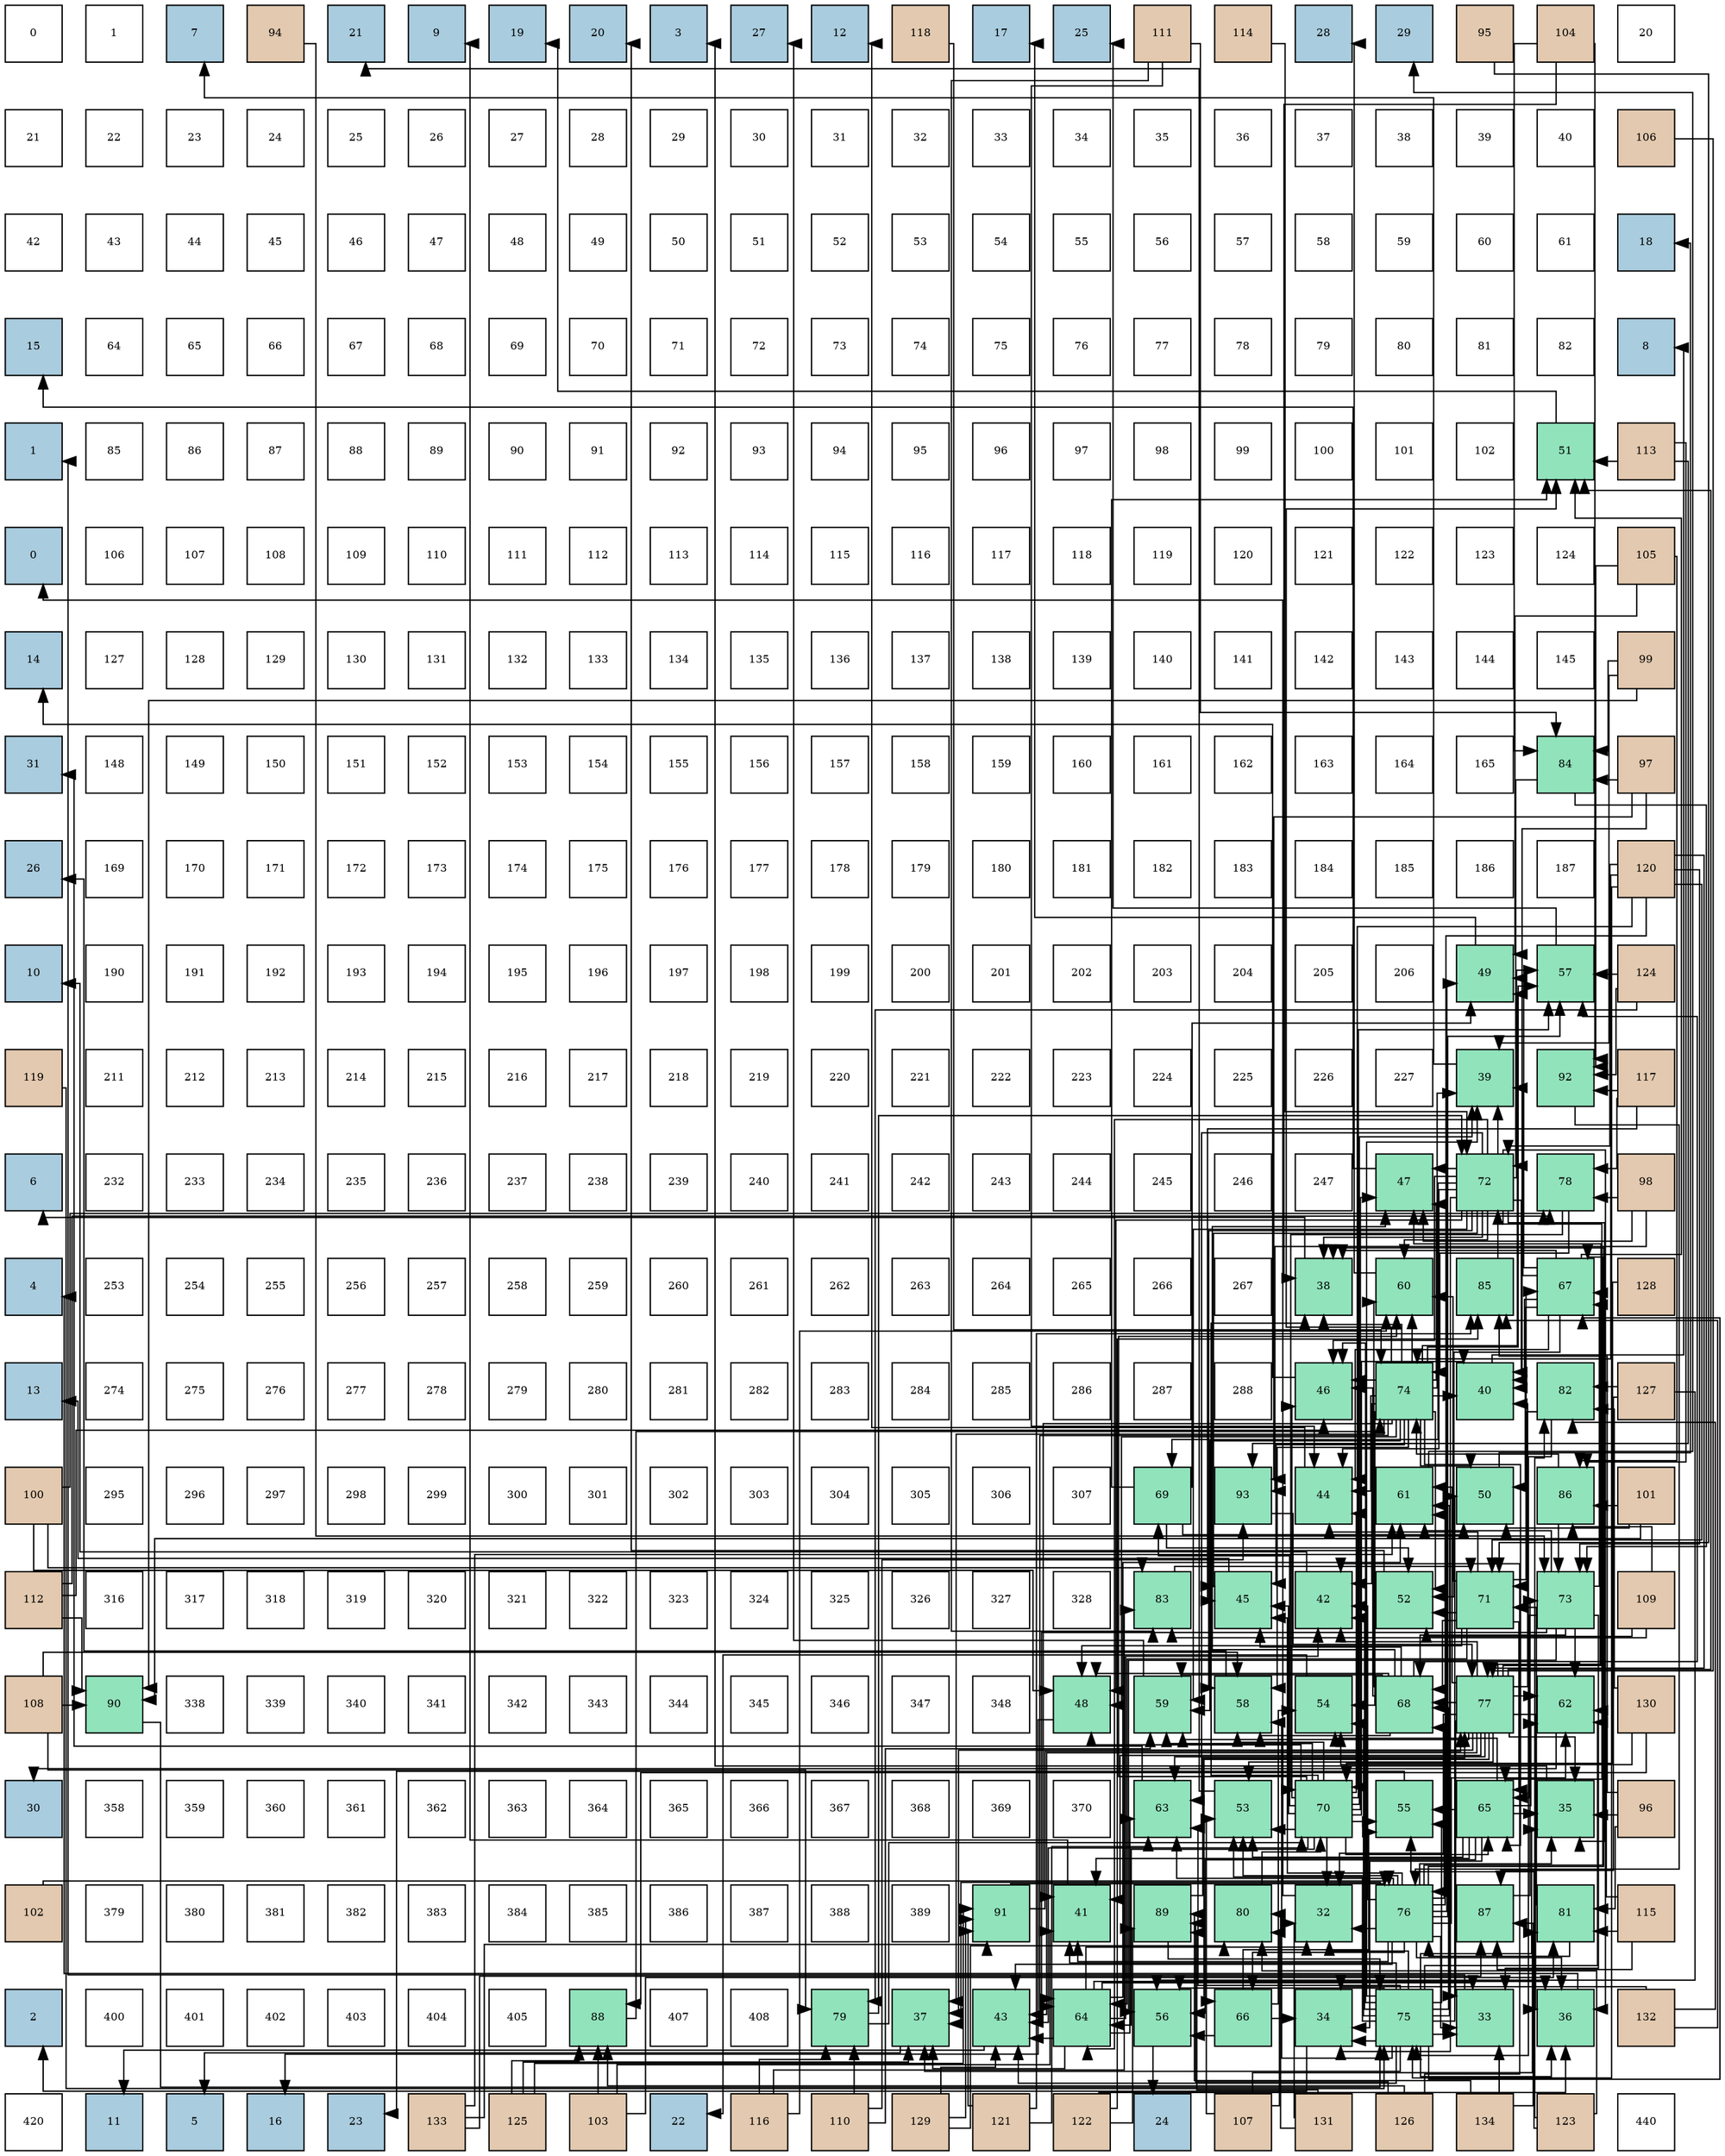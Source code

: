 digraph layout{
 rankdir=TB;
 splines=ortho;
 node [style=filled shape=square fixedsize=true width=0.6];
0[label="0", fontsize=8, fillcolor="#ffffff"];
1[label="1", fontsize=8, fillcolor="#ffffff"];
2[label="7", fontsize=8, fillcolor="#a9ccde"];
3[label="94", fontsize=8, fillcolor="#e3c9af"];
4[label="21", fontsize=8, fillcolor="#a9ccde"];
5[label="9", fontsize=8, fillcolor="#a9ccde"];
6[label="19", fontsize=8, fillcolor="#a9ccde"];
7[label="20", fontsize=8, fillcolor="#a9ccde"];
8[label="3", fontsize=8, fillcolor="#a9ccde"];
9[label="27", fontsize=8, fillcolor="#a9ccde"];
10[label="12", fontsize=8, fillcolor="#a9ccde"];
11[label="118", fontsize=8, fillcolor="#e3c9af"];
12[label="17", fontsize=8, fillcolor="#a9ccde"];
13[label="25", fontsize=8, fillcolor="#a9ccde"];
14[label="111", fontsize=8, fillcolor="#e3c9af"];
15[label="114", fontsize=8, fillcolor="#e3c9af"];
16[label="28", fontsize=8, fillcolor="#a9ccde"];
17[label="29", fontsize=8, fillcolor="#a9ccde"];
18[label="95", fontsize=8, fillcolor="#e3c9af"];
19[label="104", fontsize=8, fillcolor="#e3c9af"];
20[label="20", fontsize=8, fillcolor="#ffffff"];
21[label="21", fontsize=8, fillcolor="#ffffff"];
22[label="22", fontsize=8, fillcolor="#ffffff"];
23[label="23", fontsize=8, fillcolor="#ffffff"];
24[label="24", fontsize=8, fillcolor="#ffffff"];
25[label="25", fontsize=8, fillcolor="#ffffff"];
26[label="26", fontsize=8, fillcolor="#ffffff"];
27[label="27", fontsize=8, fillcolor="#ffffff"];
28[label="28", fontsize=8, fillcolor="#ffffff"];
29[label="29", fontsize=8, fillcolor="#ffffff"];
30[label="30", fontsize=8, fillcolor="#ffffff"];
31[label="31", fontsize=8, fillcolor="#ffffff"];
32[label="32", fontsize=8, fillcolor="#ffffff"];
33[label="33", fontsize=8, fillcolor="#ffffff"];
34[label="34", fontsize=8, fillcolor="#ffffff"];
35[label="35", fontsize=8, fillcolor="#ffffff"];
36[label="36", fontsize=8, fillcolor="#ffffff"];
37[label="37", fontsize=8, fillcolor="#ffffff"];
38[label="38", fontsize=8, fillcolor="#ffffff"];
39[label="39", fontsize=8, fillcolor="#ffffff"];
40[label="40", fontsize=8, fillcolor="#ffffff"];
41[label="106", fontsize=8, fillcolor="#e3c9af"];
42[label="42", fontsize=8, fillcolor="#ffffff"];
43[label="43", fontsize=8, fillcolor="#ffffff"];
44[label="44", fontsize=8, fillcolor="#ffffff"];
45[label="45", fontsize=8, fillcolor="#ffffff"];
46[label="46", fontsize=8, fillcolor="#ffffff"];
47[label="47", fontsize=8, fillcolor="#ffffff"];
48[label="48", fontsize=8, fillcolor="#ffffff"];
49[label="49", fontsize=8, fillcolor="#ffffff"];
50[label="50", fontsize=8, fillcolor="#ffffff"];
51[label="51", fontsize=8, fillcolor="#ffffff"];
52[label="52", fontsize=8, fillcolor="#ffffff"];
53[label="53", fontsize=8, fillcolor="#ffffff"];
54[label="54", fontsize=8, fillcolor="#ffffff"];
55[label="55", fontsize=8, fillcolor="#ffffff"];
56[label="56", fontsize=8, fillcolor="#ffffff"];
57[label="57", fontsize=8, fillcolor="#ffffff"];
58[label="58", fontsize=8, fillcolor="#ffffff"];
59[label="59", fontsize=8, fillcolor="#ffffff"];
60[label="60", fontsize=8, fillcolor="#ffffff"];
61[label="61", fontsize=8, fillcolor="#ffffff"];
62[label="18", fontsize=8, fillcolor="#a9ccde"];
63[label="15", fontsize=8, fillcolor="#a9ccde"];
64[label="64", fontsize=8, fillcolor="#ffffff"];
65[label="65", fontsize=8, fillcolor="#ffffff"];
66[label="66", fontsize=8, fillcolor="#ffffff"];
67[label="67", fontsize=8, fillcolor="#ffffff"];
68[label="68", fontsize=8, fillcolor="#ffffff"];
69[label="69", fontsize=8, fillcolor="#ffffff"];
70[label="70", fontsize=8, fillcolor="#ffffff"];
71[label="71", fontsize=8, fillcolor="#ffffff"];
72[label="72", fontsize=8, fillcolor="#ffffff"];
73[label="73", fontsize=8, fillcolor="#ffffff"];
74[label="74", fontsize=8, fillcolor="#ffffff"];
75[label="75", fontsize=8, fillcolor="#ffffff"];
76[label="76", fontsize=8, fillcolor="#ffffff"];
77[label="77", fontsize=8, fillcolor="#ffffff"];
78[label="78", fontsize=8, fillcolor="#ffffff"];
79[label="79", fontsize=8, fillcolor="#ffffff"];
80[label="80", fontsize=8, fillcolor="#ffffff"];
81[label="81", fontsize=8, fillcolor="#ffffff"];
82[label="82", fontsize=8, fillcolor="#ffffff"];
83[label="8", fontsize=8, fillcolor="#a9ccde"];
84[label="1", fontsize=8, fillcolor="#a9ccde"];
85[label="85", fontsize=8, fillcolor="#ffffff"];
86[label="86", fontsize=8, fillcolor="#ffffff"];
87[label="87", fontsize=8, fillcolor="#ffffff"];
88[label="88", fontsize=8, fillcolor="#ffffff"];
89[label="89", fontsize=8, fillcolor="#ffffff"];
90[label="90", fontsize=8, fillcolor="#ffffff"];
91[label="91", fontsize=8, fillcolor="#ffffff"];
92[label="92", fontsize=8, fillcolor="#ffffff"];
93[label="93", fontsize=8, fillcolor="#ffffff"];
94[label="94", fontsize=8, fillcolor="#ffffff"];
95[label="95", fontsize=8, fillcolor="#ffffff"];
96[label="96", fontsize=8, fillcolor="#ffffff"];
97[label="97", fontsize=8, fillcolor="#ffffff"];
98[label="98", fontsize=8, fillcolor="#ffffff"];
99[label="99", fontsize=8, fillcolor="#ffffff"];
100[label="100", fontsize=8, fillcolor="#ffffff"];
101[label="101", fontsize=8, fillcolor="#ffffff"];
102[label="102", fontsize=8, fillcolor="#ffffff"];
103[label="51", fontsize=8, fillcolor="#91e3bb"];
104[label="113", fontsize=8, fillcolor="#e3c9af"];
105[label="0", fontsize=8, fillcolor="#a9ccde"];
106[label="106", fontsize=8, fillcolor="#ffffff"];
107[label="107", fontsize=8, fillcolor="#ffffff"];
108[label="108", fontsize=8, fillcolor="#ffffff"];
109[label="109", fontsize=8, fillcolor="#ffffff"];
110[label="110", fontsize=8, fillcolor="#ffffff"];
111[label="111", fontsize=8, fillcolor="#ffffff"];
112[label="112", fontsize=8, fillcolor="#ffffff"];
113[label="113", fontsize=8, fillcolor="#ffffff"];
114[label="114", fontsize=8, fillcolor="#ffffff"];
115[label="115", fontsize=8, fillcolor="#ffffff"];
116[label="116", fontsize=8, fillcolor="#ffffff"];
117[label="117", fontsize=8, fillcolor="#ffffff"];
118[label="118", fontsize=8, fillcolor="#ffffff"];
119[label="119", fontsize=8, fillcolor="#ffffff"];
120[label="120", fontsize=8, fillcolor="#ffffff"];
121[label="121", fontsize=8, fillcolor="#ffffff"];
122[label="122", fontsize=8, fillcolor="#ffffff"];
123[label="123", fontsize=8, fillcolor="#ffffff"];
124[label="124", fontsize=8, fillcolor="#ffffff"];
125[label="105", fontsize=8, fillcolor="#e3c9af"];
126[label="14", fontsize=8, fillcolor="#a9ccde"];
127[label="127", fontsize=8, fillcolor="#ffffff"];
128[label="128", fontsize=8, fillcolor="#ffffff"];
129[label="129", fontsize=8, fillcolor="#ffffff"];
130[label="130", fontsize=8, fillcolor="#ffffff"];
131[label="131", fontsize=8, fillcolor="#ffffff"];
132[label="132", fontsize=8, fillcolor="#ffffff"];
133[label="133", fontsize=8, fillcolor="#ffffff"];
134[label="134", fontsize=8, fillcolor="#ffffff"];
135[label="135", fontsize=8, fillcolor="#ffffff"];
136[label="136", fontsize=8, fillcolor="#ffffff"];
137[label="137", fontsize=8, fillcolor="#ffffff"];
138[label="138", fontsize=8, fillcolor="#ffffff"];
139[label="139", fontsize=8, fillcolor="#ffffff"];
140[label="140", fontsize=8, fillcolor="#ffffff"];
141[label="141", fontsize=8, fillcolor="#ffffff"];
142[label="142", fontsize=8, fillcolor="#ffffff"];
143[label="143", fontsize=8, fillcolor="#ffffff"];
144[label="144", fontsize=8, fillcolor="#ffffff"];
145[label="145", fontsize=8, fillcolor="#ffffff"];
146[label="99", fontsize=8, fillcolor="#e3c9af"];
147[label="31", fontsize=8, fillcolor="#a9ccde"];
148[label="148", fontsize=8, fillcolor="#ffffff"];
149[label="149", fontsize=8, fillcolor="#ffffff"];
150[label="150", fontsize=8, fillcolor="#ffffff"];
151[label="151", fontsize=8, fillcolor="#ffffff"];
152[label="152", fontsize=8, fillcolor="#ffffff"];
153[label="153", fontsize=8, fillcolor="#ffffff"];
154[label="154", fontsize=8, fillcolor="#ffffff"];
155[label="155", fontsize=8, fillcolor="#ffffff"];
156[label="156", fontsize=8, fillcolor="#ffffff"];
157[label="157", fontsize=8, fillcolor="#ffffff"];
158[label="158", fontsize=8, fillcolor="#ffffff"];
159[label="159", fontsize=8, fillcolor="#ffffff"];
160[label="160", fontsize=8, fillcolor="#ffffff"];
161[label="161", fontsize=8, fillcolor="#ffffff"];
162[label="162", fontsize=8, fillcolor="#ffffff"];
163[label="163", fontsize=8, fillcolor="#ffffff"];
164[label="164", fontsize=8, fillcolor="#ffffff"];
165[label="165", fontsize=8, fillcolor="#ffffff"];
166[label="84", fontsize=8, fillcolor="#91e3bb"];
167[label="97", fontsize=8, fillcolor="#e3c9af"];
168[label="26", fontsize=8, fillcolor="#a9ccde"];
169[label="169", fontsize=8, fillcolor="#ffffff"];
170[label="170", fontsize=8, fillcolor="#ffffff"];
171[label="171", fontsize=8, fillcolor="#ffffff"];
172[label="172", fontsize=8, fillcolor="#ffffff"];
173[label="173", fontsize=8, fillcolor="#ffffff"];
174[label="174", fontsize=8, fillcolor="#ffffff"];
175[label="175", fontsize=8, fillcolor="#ffffff"];
176[label="176", fontsize=8, fillcolor="#ffffff"];
177[label="177", fontsize=8, fillcolor="#ffffff"];
178[label="178", fontsize=8, fillcolor="#ffffff"];
179[label="179", fontsize=8, fillcolor="#ffffff"];
180[label="180", fontsize=8, fillcolor="#ffffff"];
181[label="181", fontsize=8, fillcolor="#ffffff"];
182[label="182", fontsize=8, fillcolor="#ffffff"];
183[label="183", fontsize=8, fillcolor="#ffffff"];
184[label="184", fontsize=8, fillcolor="#ffffff"];
185[label="185", fontsize=8, fillcolor="#ffffff"];
186[label="186", fontsize=8, fillcolor="#ffffff"];
187[label="187", fontsize=8, fillcolor="#ffffff"];
188[label="120", fontsize=8, fillcolor="#e3c9af"];
189[label="10", fontsize=8, fillcolor="#a9ccde"];
190[label="190", fontsize=8, fillcolor="#ffffff"];
191[label="191", fontsize=8, fillcolor="#ffffff"];
192[label="192", fontsize=8, fillcolor="#ffffff"];
193[label="193", fontsize=8, fillcolor="#ffffff"];
194[label="194", fontsize=8, fillcolor="#ffffff"];
195[label="195", fontsize=8, fillcolor="#ffffff"];
196[label="196", fontsize=8, fillcolor="#ffffff"];
197[label="197", fontsize=8, fillcolor="#ffffff"];
198[label="198", fontsize=8, fillcolor="#ffffff"];
199[label="199", fontsize=8, fillcolor="#ffffff"];
200[label="200", fontsize=8, fillcolor="#ffffff"];
201[label="201", fontsize=8, fillcolor="#ffffff"];
202[label="202", fontsize=8, fillcolor="#ffffff"];
203[label="203", fontsize=8, fillcolor="#ffffff"];
204[label="204", fontsize=8, fillcolor="#ffffff"];
205[label="205", fontsize=8, fillcolor="#ffffff"];
206[label="206", fontsize=8, fillcolor="#ffffff"];
207[label="49", fontsize=8, fillcolor="#91e3bb"];
208[label="57", fontsize=8, fillcolor="#91e3bb"];
209[label="124", fontsize=8, fillcolor="#e3c9af"];
210[label="119", fontsize=8, fillcolor="#e3c9af"];
211[label="211", fontsize=8, fillcolor="#ffffff"];
212[label="212", fontsize=8, fillcolor="#ffffff"];
213[label="213", fontsize=8, fillcolor="#ffffff"];
214[label="214", fontsize=8, fillcolor="#ffffff"];
215[label="215", fontsize=8, fillcolor="#ffffff"];
216[label="216", fontsize=8, fillcolor="#ffffff"];
217[label="217", fontsize=8, fillcolor="#ffffff"];
218[label="218", fontsize=8, fillcolor="#ffffff"];
219[label="219", fontsize=8, fillcolor="#ffffff"];
220[label="220", fontsize=8, fillcolor="#ffffff"];
221[label="221", fontsize=8, fillcolor="#ffffff"];
222[label="222", fontsize=8, fillcolor="#ffffff"];
223[label="223", fontsize=8, fillcolor="#ffffff"];
224[label="224", fontsize=8, fillcolor="#ffffff"];
225[label="225", fontsize=8, fillcolor="#ffffff"];
226[label="226", fontsize=8, fillcolor="#ffffff"];
227[label="227", fontsize=8, fillcolor="#ffffff"];
228[label="39", fontsize=8, fillcolor="#91e3bb"];
229[label="92", fontsize=8, fillcolor="#91e3bb"];
230[label="117", fontsize=8, fillcolor="#e3c9af"];
231[label="6", fontsize=8, fillcolor="#a9ccde"];
232[label="232", fontsize=8, fillcolor="#ffffff"];
233[label="233", fontsize=8, fillcolor="#ffffff"];
234[label="234", fontsize=8, fillcolor="#ffffff"];
235[label="235", fontsize=8, fillcolor="#ffffff"];
236[label="236", fontsize=8, fillcolor="#ffffff"];
237[label="237", fontsize=8, fillcolor="#ffffff"];
238[label="238", fontsize=8, fillcolor="#ffffff"];
239[label="239", fontsize=8, fillcolor="#ffffff"];
240[label="240", fontsize=8, fillcolor="#ffffff"];
241[label="241", fontsize=8, fillcolor="#ffffff"];
242[label="242", fontsize=8, fillcolor="#ffffff"];
243[label="243", fontsize=8, fillcolor="#ffffff"];
244[label="244", fontsize=8, fillcolor="#ffffff"];
245[label="245", fontsize=8, fillcolor="#ffffff"];
246[label="246", fontsize=8, fillcolor="#ffffff"];
247[label="247", fontsize=8, fillcolor="#ffffff"];
248[label="47", fontsize=8, fillcolor="#91e3bb"];
249[label="72", fontsize=8, fillcolor="#91e3bb"];
250[label="78", fontsize=8, fillcolor="#91e3bb"];
251[label="98", fontsize=8, fillcolor="#e3c9af"];
252[label="4", fontsize=8, fillcolor="#a9ccde"];
253[label="253", fontsize=8, fillcolor="#ffffff"];
254[label="254", fontsize=8, fillcolor="#ffffff"];
255[label="255", fontsize=8, fillcolor="#ffffff"];
256[label="256", fontsize=8, fillcolor="#ffffff"];
257[label="257", fontsize=8, fillcolor="#ffffff"];
258[label="258", fontsize=8, fillcolor="#ffffff"];
259[label="259", fontsize=8, fillcolor="#ffffff"];
260[label="260", fontsize=8, fillcolor="#ffffff"];
261[label="261", fontsize=8, fillcolor="#ffffff"];
262[label="262", fontsize=8, fillcolor="#ffffff"];
263[label="263", fontsize=8, fillcolor="#ffffff"];
264[label="264", fontsize=8, fillcolor="#ffffff"];
265[label="265", fontsize=8, fillcolor="#ffffff"];
266[label="266", fontsize=8, fillcolor="#ffffff"];
267[label="267", fontsize=8, fillcolor="#ffffff"];
268[label="38", fontsize=8, fillcolor="#91e3bb"];
269[label="60", fontsize=8, fillcolor="#91e3bb"];
270[label="85", fontsize=8, fillcolor="#91e3bb"];
271[label="67", fontsize=8, fillcolor="#91e3bb"];
272[label="128", fontsize=8, fillcolor="#e3c9af"];
273[label="13", fontsize=8, fillcolor="#a9ccde"];
274[label="274", fontsize=8, fillcolor="#ffffff"];
275[label="275", fontsize=8, fillcolor="#ffffff"];
276[label="276", fontsize=8, fillcolor="#ffffff"];
277[label="277", fontsize=8, fillcolor="#ffffff"];
278[label="278", fontsize=8, fillcolor="#ffffff"];
279[label="279", fontsize=8, fillcolor="#ffffff"];
280[label="280", fontsize=8, fillcolor="#ffffff"];
281[label="281", fontsize=8, fillcolor="#ffffff"];
282[label="282", fontsize=8, fillcolor="#ffffff"];
283[label="283", fontsize=8, fillcolor="#ffffff"];
284[label="284", fontsize=8, fillcolor="#ffffff"];
285[label="285", fontsize=8, fillcolor="#ffffff"];
286[label="286", fontsize=8, fillcolor="#ffffff"];
287[label="287", fontsize=8, fillcolor="#ffffff"];
288[label="288", fontsize=8, fillcolor="#ffffff"];
289[label="46", fontsize=8, fillcolor="#91e3bb"];
290[label="74", fontsize=8, fillcolor="#91e3bb"];
291[label="40", fontsize=8, fillcolor="#91e3bb"];
292[label="82", fontsize=8, fillcolor="#91e3bb"];
293[label="127", fontsize=8, fillcolor="#e3c9af"];
294[label="100", fontsize=8, fillcolor="#e3c9af"];
295[label="295", fontsize=8, fillcolor="#ffffff"];
296[label="296", fontsize=8, fillcolor="#ffffff"];
297[label="297", fontsize=8, fillcolor="#ffffff"];
298[label="298", fontsize=8, fillcolor="#ffffff"];
299[label="299", fontsize=8, fillcolor="#ffffff"];
300[label="300", fontsize=8, fillcolor="#ffffff"];
301[label="301", fontsize=8, fillcolor="#ffffff"];
302[label="302", fontsize=8, fillcolor="#ffffff"];
303[label="303", fontsize=8, fillcolor="#ffffff"];
304[label="304", fontsize=8, fillcolor="#ffffff"];
305[label="305", fontsize=8, fillcolor="#ffffff"];
306[label="306", fontsize=8, fillcolor="#ffffff"];
307[label="307", fontsize=8, fillcolor="#ffffff"];
308[label="69", fontsize=8, fillcolor="#91e3bb"];
309[label="93", fontsize=8, fillcolor="#91e3bb"];
310[label="44", fontsize=8, fillcolor="#91e3bb"];
311[label="61", fontsize=8, fillcolor="#91e3bb"];
312[label="50", fontsize=8, fillcolor="#91e3bb"];
313[label="86", fontsize=8, fillcolor="#91e3bb"];
314[label="101", fontsize=8, fillcolor="#e3c9af"];
315[label="112", fontsize=8, fillcolor="#e3c9af"];
316[label="316", fontsize=8, fillcolor="#ffffff"];
317[label="317", fontsize=8, fillcolor="#ffffff"];
318[label="318", fontsize=8, fillcolor="#ffffff"];
319[label="319", fontsize=8, fillcolor="#ffffff"];
320[label="320", fontsize=8, fillcolor="#ffffff"];
321[label="321", fontsize=8, fillcolor="#ffffff"];
322[label="322", fontsize=8, fillcolor="#ffffff"];
323[label="323", fontsize=8, fillcolor="#ffffff"];
324[label="324", fontsize=8, fillcolor="#ffffff"];
325[label="325", fontsize=8, fillcolor="#ffffff"];
326[label="326", fontsize=8, fillcolor="#ffffff"];
327[label="327", fontsize=8, fillcolor="#ffffff"];
328[label="328", fontsize=8, fillcolor="#ffffff"];
329[label="83", fontsize=8, fillcolor="#91e3bb"];
330[label="45", fontsize=8, fillcolor="#91e3bb"];
331[label="42", fontsize=8, fillcolor="#91e3bb"];
332[label="52", fontsize=8, fillcolor="#91e3bb"];
333[label="71", fontsize=8, fillcolor="#91e3bb"];
334[label="73", fontsize=8, fillcolor="#91e3bb"];
335[label="109", fontsize=8, fillcolor="#e3c9af"];
336[label="108", fontsize=8, fillcolor="#e3c9af"];
337[label="90", fontsize=8, fillcolor="#91e3bb"];
338[label="338", fontsize=8, fillcolor="#ffffff"];
339[label="339", fontsize=8, fillcolor="#ffffff"];
340[label="340", fontsize=8, fillcolor="#ffffff"];
341[label="341", fontsize=8, fillcolor="#ffffff"];
342[label="342", fontsize=8, fillcolor="#ffffff"];
343[label="343", fontsize=8, fillcolor="#ffffff"];
344[label="344", fontsize=8, fillcolor="#ffffff"];
345[label="345", fontsize=8, fillcolor="#ffffff"];
346[label="346", fontsize=8, fillcolor="#ffffff"];
347[label="347", fontsize=8, fillcolor="#ffffff"];
348[label="348", fontsize=8, fillcolor="#ffffff"];
349[label="48", fontsize=8, fillcolor="#91e3bb"];
350[label="59", fontsize=8, fillcolor="#91e3bb"];
351[label="58", fontsize=8, fillcolor="#91e3bb"];
352[label="54", fontsize=8, fillcolor="#91e3bb"];
353[label="68", fontsize=8, fillcolor="#91e3bb"];
354[label="77", fontsize=8, fillcolor="#91e3bb"];
355[label="62", fontsize=8, fillcolor="#91e3bb"];
356[label="130", fontsize=8, fillcolor="#e3c9af"];
357[label="30", fontsize=8, fillcolor="#a9ccde"];
358[label="358", fontsize=8, fillcolor="#ffffff"];
359[label="359", fontsize=8, fillcolor="#ffffff"];
360[label="360", fontsize=8, fillcolor="#ffffff"];
361[label="361", fontsize=8, fillcolor="#ffffff"];
362[label="362", fontsize=8, fillcolor="#ffffff"];
363[label="363", fontsize=8, fillcolor="#ffffff"];
364[label="364", fontsize=8, fillcolor="#ffffff"];
365[label="365", fontsize=8, fillcolor="#ffffff"];
366[label="366", fontsize=8, fillcolor="#ffffff"];
367[label="367", fontsize=8, fillcolor="#ffffff"];
368[label="368", fontsize=8, fillcolor="#ffffff"];
369[label="369", fontsize=8, fillcolor="#ffffff"];
370[label="370", fontsize=8, fillcolor="#ffffff"];
371[label="63", fontsize=8, fillcolor="#91e3bb"];
372[label="53", fontsize=8, fillcolor="#91e3bb"];
373[label="70", fontsize=8, fillcolor="#91e3bb"];
374[label="55", fontsize=8, fillcolor="#91e3bb"];
375[label="65", fontsize=8, fillcolor="#91e3bb"];
376[label="35", fontsize=8, fillcolor="#91e3bb"];
377[label="96", fontsize=8, fillcolor="#e3c9af"];
378[label="102", fontsize=8, fillcolor="#e3c9af"];
379[label="379", fontsize=8, fillcolor="#ffffff"];
380[label="380", fontsize=8, fillcolor="#ffffff"];
381[label="381", fontsize=8, fillcolor="#ffffff"];
382[label="382", fontsize=8, fillcolor="#ffffff"];
383[label="383", fontsize=8, fillcolor="#ffffff"];
384[label="384", fontsize=8, fillcolor="#ffffff"];
385[label="385", fontsize=8, fillcolor="#ffffff"];
386[label="386", fontsize=8, fillcolor="#ffffff"];
387[label="387", fontsize=8, fillcolor="#ffffff"];
388[label="388", fontsize=8, fillcolor="#ffffff"];
389[label="389", fontsize=8, fillcolor="#ffffff"];
390[label="91", fontsize=8, fillcolor="#91e3bb"];
391[label="41", fontsize=8, fillcolor="#91e3bb"];
392[label="89", fontsize=8, fillcolor="#91e3bb"];
393[label="80", fontsize=8, fillcolor="#91e3bb"];
394[label="32", fontsize=8, fillcolor="#91e3bb"];
395[label="76", fontsize=8, fillcolor="#91e3bb"];
396[label="87", fontsize=8, fillcolor="#91e3bb"];
397[label="81", fontsize=8, fillcolor="#91e3bb"];
398[label="115", fontsize=8, fillcolor="#e3c9af"];
399[label="2", fontsize=8, fillcolor="#a9ccde"];
400[label="400", fontsize=8, fillcolor="#ffffff"];
401[label="401", fontsize=8, fillcolor="#ffffff"];
402[label="402", fontsize=8, fillcolor="#ffffff"];
403[label="403", fontsize=8, fillcolor="#ffffff"];
404[label="404", fontsize=8, fillcolor="#ffffff"];
405[label="405", fontsize=8, fillcolor="#ffffff"];
406[label="88", fontsize=8, fillcolor="#91e3bb"];
407[label="407", fontsize=8, fillcolor="#ffffff"];
408[label="408", fontsize=8, fillcolor="#ffffff"];
409[label="79", fontsize=8, fillcolor="#91e3bb"];
410[label="37", fontsize=8, fillcolor="#91e3bb"];
411[label="43", fontsize=8, fillcolor="#91e3bb"];
412[label="64", fontsize=8, fillcolor="#91e3bb"];
413[label="56", fontsize=8, fillcolor="#91e3bb"];
414[label="66", fontsize=8, fillcolor="#91e3bb"];
415[label="34", fontsize=8, fillcolor="#91e3bb"];
416[label="75", fontsize=8, fillcolor="#91e3bb"];
417[label="33", fontsize=8, fillcolor="#91e3bb"];
418[label="36", fontsize=8, fillcolor="#91e3bb"];
419[label="132", fontsize=8, fillcolor="#e3c9af"];
420[label="420", fontsize=8, fillcolor="#ffffff"];
421[label="11", fontsize=8, fillcolor="#a9ccde"];
422[label="5", fontsize=8, fillcolor="#a9ccde"];
423[label="16", fontsize=8, fillcolor="#a9ccde"];
424[label="23", fontsize=8, fillcolor="#a9ccde"];
425[label="133", fontsize=8, fillcolor="#e3c9af"];
426[label="125", fontsize=8, fillcolor="#e3c9af"];
427[label="103", fontsize=8, fillcolor="#e3c9af"];
428[label="22", fontsize=8, fillcolor="#a9ccde"];
429[label="116", fontsize=8, fillcolor="#e3c9af"];
430[label="110", fontsize=8, fillcolor="#e3c9af"];
431[label="129", fontsize=8, fillcolor="#e3c9af"];
432[label="121", fontsize=8, fillcolor="#e3c9af"];
433[label="122", fontsize=8, fillcolor="#e3c9af"];
434[label="24", fontsize=8, fillcolor="#a9ccde"];
435[label="107", fontsize=8, fillcolor="#e3c9af"];
436[label="131", fontsize=8, fillcolor="#e3c9af"];
437[label="126", fontsize=8, fillcolor="#e3c9af"];
438[label="134", fontsize=8, fillcolor="#e3c9af"];
439[label="123", fontsize=8, fillcolor="#e3c9af"];
440[label="440", fontsize=8, fillcolor="#ffffff"];
edge [constraint=false, style=vis];394 -> 105;
417 -> 84;
415 -> 399;
376 -> 8;
418 -> 252;
410 -> 422;
268 -> 231;
228 -> 2;
291 -> 83;
391 -> 5;
331 -> 189;
411 -> 421;
310 -> 10;
330 -> 273;
289 -> 126;
248 -> 63;
349 -> 423;
207 -> 12;
312 -> 62;
103 -> 6;
332 -> 7;
372 -> 4;
352 -> 428;
374 -> 424;
413 -> 434;
208 -> 13;
351 -> 168;
350 -> 9;
269 -> 16;
311 -> 17;
355 -> 357;
371 -> 147;
412 -> 394;
412 -> 417;
412 -> 418;
412 -> 410;
412 -> 331;
412 -> 411;
412 -> 311;
412 -> 371;
375 -> 415;
375 -> 376;
375 -> 391;
375 -> 372;
375 -> 352;
375 -> 374;
375 -> 413;
375 -> 355;
414 -> 415;
414 -> 352;
414 -> 374;
414 -> 413;
271 -> 268;
271 -> 228;
271 -> 291;
271 -> 310;
271 -> 207;
271 -> 312;
271 -> 103;
271 -> 332;
353 -> 330;
353 -> 289;
353 -> 248;
353 -> 349;
353 -> 208;
353 -> 351;
353 -> 350;
353 -> 269;
308 -> 207;
308 -> 312;
308 -> 103;
308 -> 332;
373 -> 394;
373 -> 268;
373 -> 228;
373 -> 291;
373 -> 411;
373 -> 310;
373 -> 330;
373 -> 289;
373 -> 248;
373 -> 349;
373 -> 372;
373 -> 374;
373 -> 208;
373 -> 351;
373 -> 350;
373 -> 269;
373 -> 412;
373 -> 375;
373 -> 308;
333 -> 310;
333 -> 349;
333 -> 332;
333 -> 269;
333 -> 412;
333 -> 375;
333 -> 271;
333 -> 353;
249 -> 415;
249 -> 376;
249 -> 418;
249 -> 268;
249 -> 228;
249 -> 291;
249 -> 310;
249 -> 330;
249 -> 289;
249 -> 248;
249 -> 349;
249 -> 208;
249 -> 351;
249 -> 350;
249 -> 269;
249 -> 371;
249 -> 412;
249 -> 375;
249 -> 308;
334 -> 417;
334 -> 413;
334 -> 311;
334 -> 355;
334 -> 412;
334 -> 375;
334 -> 271;
334 -> 353;
290 -> 410;
290 -> 268;
290 -> 228;
290 -> 291;
290 -> 391;
290 -> 331;
290 -> 310;
290 -> 330;
290 -> 289;
290 -> 248;
290 -> 349;
290 -> 207;
290 -> 312;
290 -> 103;
290 -> 332;
290 -> 352;
290 -> 208;
290 -> 351;
290 -> 350;
290 -> 269;
290 -> 412;
290 -> 375;
416 -> 394;
416 -> 417;
416 -> 415;
416 -> 376;
416 -> 418;
416 -> 410;
416 -> 228;
416 -> 391;
416 -> 331;
416 -> 411;
416 -> 289;
416 -> 312;
416 -> 372;
416 -> 352;
416 -> 374;
416 -> 413;
416 -> 351;
416 -> 311;
416 -> 355;
416 -> 371;
416 -> 271;
416 -> 353;
395 -> 394;
395 -> 417;
395 -> 376;
395 -> 418;
395 -> 410;
395 -> 268;
395 -> 391;
395 -> 331;
395 -> 411;
395 -> 330;
395 -> 207;
395 -> 372;
395 -> 208;
395 -> 311;
395 -> 355;
395 -> 371;
395 -> 414;
395 -> 271;
395 -> 353;
354 -> 394;
354 -> 417;
354 -> 376;
354 -> 418;
354 -> 410;
354 -> 291;
354 -> 391;
354 -> 331;
354 -> 411;
354 -> 248;
354 -> 103;
354 -> 372;
354 -> 350;
354 -> 311;
354 -> 355;
354 -> 371;
354 -> 414;
354 -> 271;
354 -> 353;
250 -> 373;
250 -> 290;
409 -> 373;
409 -> 249;
393 -> 373;
397 -> 333;
397 -> 395;
292 -> 333;
292 -> 416;
329 -> 333;
166 -> 249;
166 -> 334;
270 -> 249;
313 -> 334;
313 -> 290;
396 -> 334;
406 -> 290;
392 -> 416;
392 -> 354;
337 -> 416;
390 -> 395;
390 -> 354;
229 -> 395;
309 -> 354;
3 -> 334;
18 -> 333;
377 -> 376;
377 -> 397;
377 -> 270;
167 -> 291;
167 -> 166;
167 -> 309;
251 -> 248;
251 -> 250;
251 -> 309;
146 -> 228;
146 -> 166;
146 -> 337;
294 -> 349;
294 -> 250;
294 -> 329;
314 -> 312;
314 -> 313;
314 -> 337;
378 -> 395;
427 -> 391;
427 -> 397;
427 -> 406;
19 -> 268;
19 -> 166;
19 -> 229;
125 -> 207;
125 -> 313;
125 -> 229;
41 -> 354;
435 -> 372;
435 -> 393;
435 -> 397;
336 -> 351;
336 -> 409;
336 -> 337;
335 -> 332;
335 -> 329;
335 -> 313;
430 -> 350;
430 -> 409;
430 -> 309;
14 -> 310;
14 -> 329;
14 -> 166;
315 -> 289;
315 -> 250;
315 -> 337;
104 -> 103;
104 -> 313;
104 -> 309;
15 -> 249;
398 -> 355;
398 -> 397;
398 -> 396;
429 -> 269;
429 -> 409;
429 -> 329;
230 -> 330;
230 -> 250;
230 -> 229;
11 -> 290;
210 -> 416;
188 -> 373;
188 -> 333;
188 -> 249;
188 -> 334;
188 -> 290;
188 -> 416;
188 -> 395;
188 -> 354;
432 -> 371;
432 -> 270;
432 -> 390;
433 -> 418;
433 -> 270;
433 -> 392;
439 -> 374;
439 -> 393;
439 -> 292;
209 -> 208;
209 -> 409;
209 -> 229;
426 -> 410;
426 -> 406;
426 -> 390;
437 -> 331;
437 -> 406;
437 -> 392;
293 -> 413;
293 -> 292;
293 -> 396;
272 -> 373;
431 -> 411;
431 -> 393;
431 -> 390;
356 -> 352;
356 -> 292;
356 -> 406;
436 -> 394;
436 -> 393;
436 -> 392;
419 -> 415;
419 -> 292;
419 -> 270;
425 -> 311;
425 -> 396;
425 -> 390;
438 -> 417;
438 -> 396;
438 -> 392;
edge [constraint=true, style=invis];
0 -> 21 -> 42 -> 63 -> 84 -> 105 -> 126 -> 147 -> 168 -> 189 -> 210 -> 231 -> 252 -> 273 -> 294 -> 315 -> 336 -> 357 -> 378 -> 399 -> 420;
1 -> 22 -> 43 -> 64 -> 85 -> 106 -> 127 -> 148 -> 169 -> 190 -> 211 -> 232 -> 253 -> 274 -> 295 -> 316 -> 337 -> 358 -> 379 -> 400 -> 421;
2 -> 23 -> 44 -> 65 -> 86 -> 107 -> 128 -> 149 -> 170 -> 191 -> 212 -> 233 -> 254 -> 275 -> 296 -> 317 -> 338 -> 359 -> 380 -> 401 -> 422;
3 -> 24 -> 45 -> 66 -> 87 -> 108 -> 129 -> 150 -> 171 -> 192 -> 213 -> 234 -> 255 -> 276 -> 297 -> 318 -> 339 -> 360 -> 381 -> 402 -> 423;
4 -> 25 -> 46 -> 67 -> 88 -> 109 -> 130 -> 151 -> 172 -> 193 -> 214 -> 235 -> 256 -> 277 -> 298 -> 319 -> 340 -> 361 -> 382 -> 403 -> 424;
5 -> 26 -> 47 -> 68 -> 89 -> 110 -> 131 -> 152 -> 173 -> 194 -> 215 -> 236 -> 257 -> 278 -> 299 -> 320 -> 341 -> 362 -> 383 -> 404 -> 425;
6 -> 27 -> 48 -> 69 -> 90 -> 111 -> 132 -> 153 -> 174 -> 195 -> 216 -> 237 -> 258 -> 279 -> 300 -> 321 -> 342 -> 363 -> 384 -> 405 -> 426;
7 -> 28 -> 49 -> 70 -> 91 -> 112 -> 133 -> 154 -> 175 -> 196 -> 217 -> 238 -> 259 -> 280 -> 301 -> 322 -> 343 -> 364 -> 385 -> 406 -> 427;
8 -> 29 -> 50 -> 71 -> 92 -> 113 -> 134 -> 155 -> 176 -> 197 -> 218 -> 239 -> 260 -> 281 -> 302 -> 323 -> 344 -> 365 -> 386 -> 407 -> 428;
9 -> 30 -> 51 -> 72 -> 93 -> 114 -> 135 -> 156 -> 177 -> 198 -> 219 -> 240 -> 261 -> 282 -> 303 -> 324 -> 345 -> 366 -> 387 -> 408 -> 429;
10 -> 31 -> 52 -> 73 -> 94 -> 115 -> 136 -> 157 -> 178 -> 199 -> 220 -> 241 -> 262 -> 283 -> 304 -> 325 -> 346 -> 367 -> 388 -> 409 -> 430;
11 -> 32 -> 53 -> 74 -> 95 -> 116 -> 137 -> 158 -> 179 -> 200 -> 221 -> 242 -> 263 -> 284 -> 305 -> 326 -> 347 -> 368 -> 389 -> 410 -> 431;
12 -> 33 -> 54 -> 75 -> 96 -> 117 -> 138 -> 159 -> 180 -> 201 -> 222 -> 243 -> 264 -> 285 -> 306 -> 327 -> 348 -> 369 -> 390 -> 411 -> 432;
13 -> 34 -> 55 -> 76 -> 97 -> 118 -> 139 -> 160 -> 181 -> 202 -> 223 -> 244 -> 265 -> 286 -> 307 -> 328 -> 349 -> 370 -> 391 -> 412 -> 433;
14 -> 35 -> 56 -> 77 -> 98 -> 119 -> 140 -> 161 -> 182 -> 203 -> 224 -> 245 -> 266 -> 287 -> 308 -> 329 -> 350 -> 371 -> 392 -> 413 -> 434;
15 -> 36 -> 57 -> 78 -> 99 -> 120 -> 141 -> 162 -> 183 -> 204 -> 225 -> 246 -> 267 -> 288 -> 309 -> 330 -> 351 -> 372 -> 393 -> 414 -> 435;
16 -> 37 -> 58 -> 79 -> 100 -> 121 -> 142 -> 163 -> 184 -> 205 -> 226 -> 247 -> 268 -> 289 -> 310 -> 331 -> 352 -> 373 -> 394 -> 415 -> 436;
17 -> 38 -> 59 -> 80 -> 101 -> 122 -> 143 -> 164 -> 185 -> 206 -> 227 -> 248 -> 269 -> 290 -> 311 -> 332 -> 353 -> 374 -> 395 -> 416 -> 437;
18 -> 39 -> 60 -> 81 -> 102 -> 123 -> 144 -> 165 -> 186 -> 207 -> 228 -> 249 -> 270 -> 291 -> 312 -> 333 -> 354 -> 375 -> 396 -> 417 -> 438;
19 -> 40 -> 61 -> 82 -> 103 -> 124 -> 145 -> 166 -> 187 -> 208 -> 229 -> 250 -> 271 -> 292 -> 313 -> 334 -> 355 -> 376 -> 397 -> 418 -> 439;
20 -> 41 -> 62 -> 83 -> 104 -> 125 -> 146 -> 167 -> 188 -> 209 -> 230 -> 251 -> 272 -> 293 -> 314 -> 335 -> 356 -> 377 -> 398 -> 419 -> 440;
rank = same {0 -> 1 -> 2 -> 3 -> 4 -> 5 -> 6 -> 7 -> 8 -> 9 -> 10 -> 11 -> 12 -> 13 -> 14 -> 15 -> 16 -> 17 -> 18 -> 19 -> 20};
rank = same {21 -> 22 -> 23 -> 24 -> 25 -> 26 -> 27 -> 28 -> 29 -> 30 -> 31 -> 32 -> 33 -> 34 -> 35 -> 36 -> 37 -> 38 -> 39 -> 40 -> 41};
rank = same {42 -> 43 -> 44 -> 45 -> 46 -> 47 -> 48 -> 49 -> 50 -> 51 -> 52 -> 53 -> 54 -> 55 -> 56 -> 57 -> 58 -> 59 -> 60 -> 61 -> 62};
rank = same {63 -> 64 -> 65 -> 66 -> 67 -> 68 -> 69 -> 70 -> 71 -> 72 -> 73 -> 74 -> 75 -> 76 -> 77 -> 78 -> 79 -> 80 -> 81 -> 82 -> 83};
rank = same {84 -> 85 -> 86 -> 87 -> 88 -> 89 -> 90 -> 91 -> 92 -> 93 -> 94 -> 95 -> 96 -> 97 -> 98 -> 99 -> 100 -> 101 -> 102 -> 103 -> 104};
rank = same {105 -> 106 -> 107 -> 108 -> 109 -> 110 -> 111 -> 112 -> 113 -> 114 -> 115 -> 116 -> 117 -> 118 -> 119 -> 120 -> 121 -> 122 -> 123 -> 124 -> 125};
rank = same {126 -> 127 -> 128 -> 129 -> 130 -> 131 -> 132 -> 133 -> 134 -> 135 -> 136 -> 137 -> 138 -> 139 -> 140 -> 141 -> 142 -> 143 -> 144 -> 145 -> 146};
rank = same {147 -> 148 -> 149 -> 150 -> 151 -> 152 -> 153 -> 154 -> 155 -> 156 -> 157 -> 158 -> 159 -> 160 -> 161 -> 162 -> 163 -> 164 -> 165 -> 166 -> 167};
rank = same {168 -> 169 -> 170 -> 171 -> 172 -> 173 -> 174 -> 175 -> 176 -> 177 -> 178 -> 179 -> 180 -> 181 -> 182 -> 183 -> 184 -> 185 -> 186 -> 187 -> 188};
rank = same {189 -> 190 -> 191 -> 192 -> 193 -> 194 -> 195 -> 196 -> 197 -> 198 -> 199 -> 200 -> 201 -> 202 -> 203 -> 204 -> 205 -> 206 -> 207 -> 208 -> 209};
rank = same {210 -> 211 -> 212 -> 213 -> 214 -> 215 -> 216 -> 217 -> 218 -> 219 -> 220 -> 221 -> 222 -> 223 -> 224 -> 225 -> 226 -> 227 -> 228 -> 229 -> 230};
rank = same {231 -> 232 -> 233 -> 234 -> 235 -> 236 -> 237 -> 238 -> 239 -> 240 -> 241 -> 242 -> 243 -> 244 -> 245 -> 246 -> 247 -> 248 -> 249 -> 250 -> 251};
rank = same {252 -> 253 -> 254 -> 255 -> 256 -> 257 -> 258 -> 259 -> 260 -> 261 -> 262 -> 263 -> 264 -> 265 -> 266 -> 267 -> 268 -> 269 -> 270 -> 271 -> 272};
rank = same {273 -> 274 -> 275 -> 276 -> 277 -> 278 -> 279 -> 280 -> 281 -> 282 -> 283 -> 284 -> 285 -> 286 -> 287 -> 288 -> 289 -> 290 -> 291 -> 292 -> 293};
rank = same {294 -> 295 -> 296 -> 297 -> 298 -> 299 -> 300 -> 301 -> 302 -> 303 -> 304 -> 305 -> 306 -> 307 -> 308 -> 309 -> 310 -> 311 -> 312 -> 313 -> 314};
rank = same {315 -> 316 -> 317 -> 318 -> 319 -> 320 -> 321 -> 322 -> 323 -> 324 -> 325 -> 326 -> 327 -> 328 -> 329 -> 330 -> 331 -> 332 -> 333 -> 334 -> 335};
rank = same {336 -> 337 -> 338 -> 339 -> 340 -> 341 -> 342 -> 343 -> 344 -> 345 -> 346 -> 347 -> 348 -> 349 -> 350 -> 351 -> 352 -> 353 -> 354 -> 355 -> 356};
rank = same {357 -> 358 -> 359 -> 360 -> 361 -> 362 -> 363 -> 364 -> 365 -> 366 -> 367 -> 368 -> 369 -> 370 -> 371 -> 372 -> 373 -> 374 -> 375 -> 376 -> 377};
rank = same {378 -> 379 -> 380 -> 381 -> 382 -> 383 -> 384 -> 385 -> 386 -> 387 -> 388 -> 389 -> 390 -> 391 -> 392 -> 393 -> 394 -> 395 -> 396 -> 397 -> 398};
rank = same {399 -> 400 -> 401 -> 402 -> 403 -> 404 -> 405 -> 406 -> 407 -> 408 -> 409 -> 410 -> 411 -> 412 -> 413 -> 414 -> 415 -> 416 -> 417 -> 418 -> 419};
rank = same {420 -> 421 -> 422 -> 423 -> 424 -> 425 -> 426 -> 427 -> 428 -> 429 -> 430 -> 431 -> 432 -> 433 -> 434 -> 435 -> 436 -> 437 -> 438 -> 439 -> 440};
}